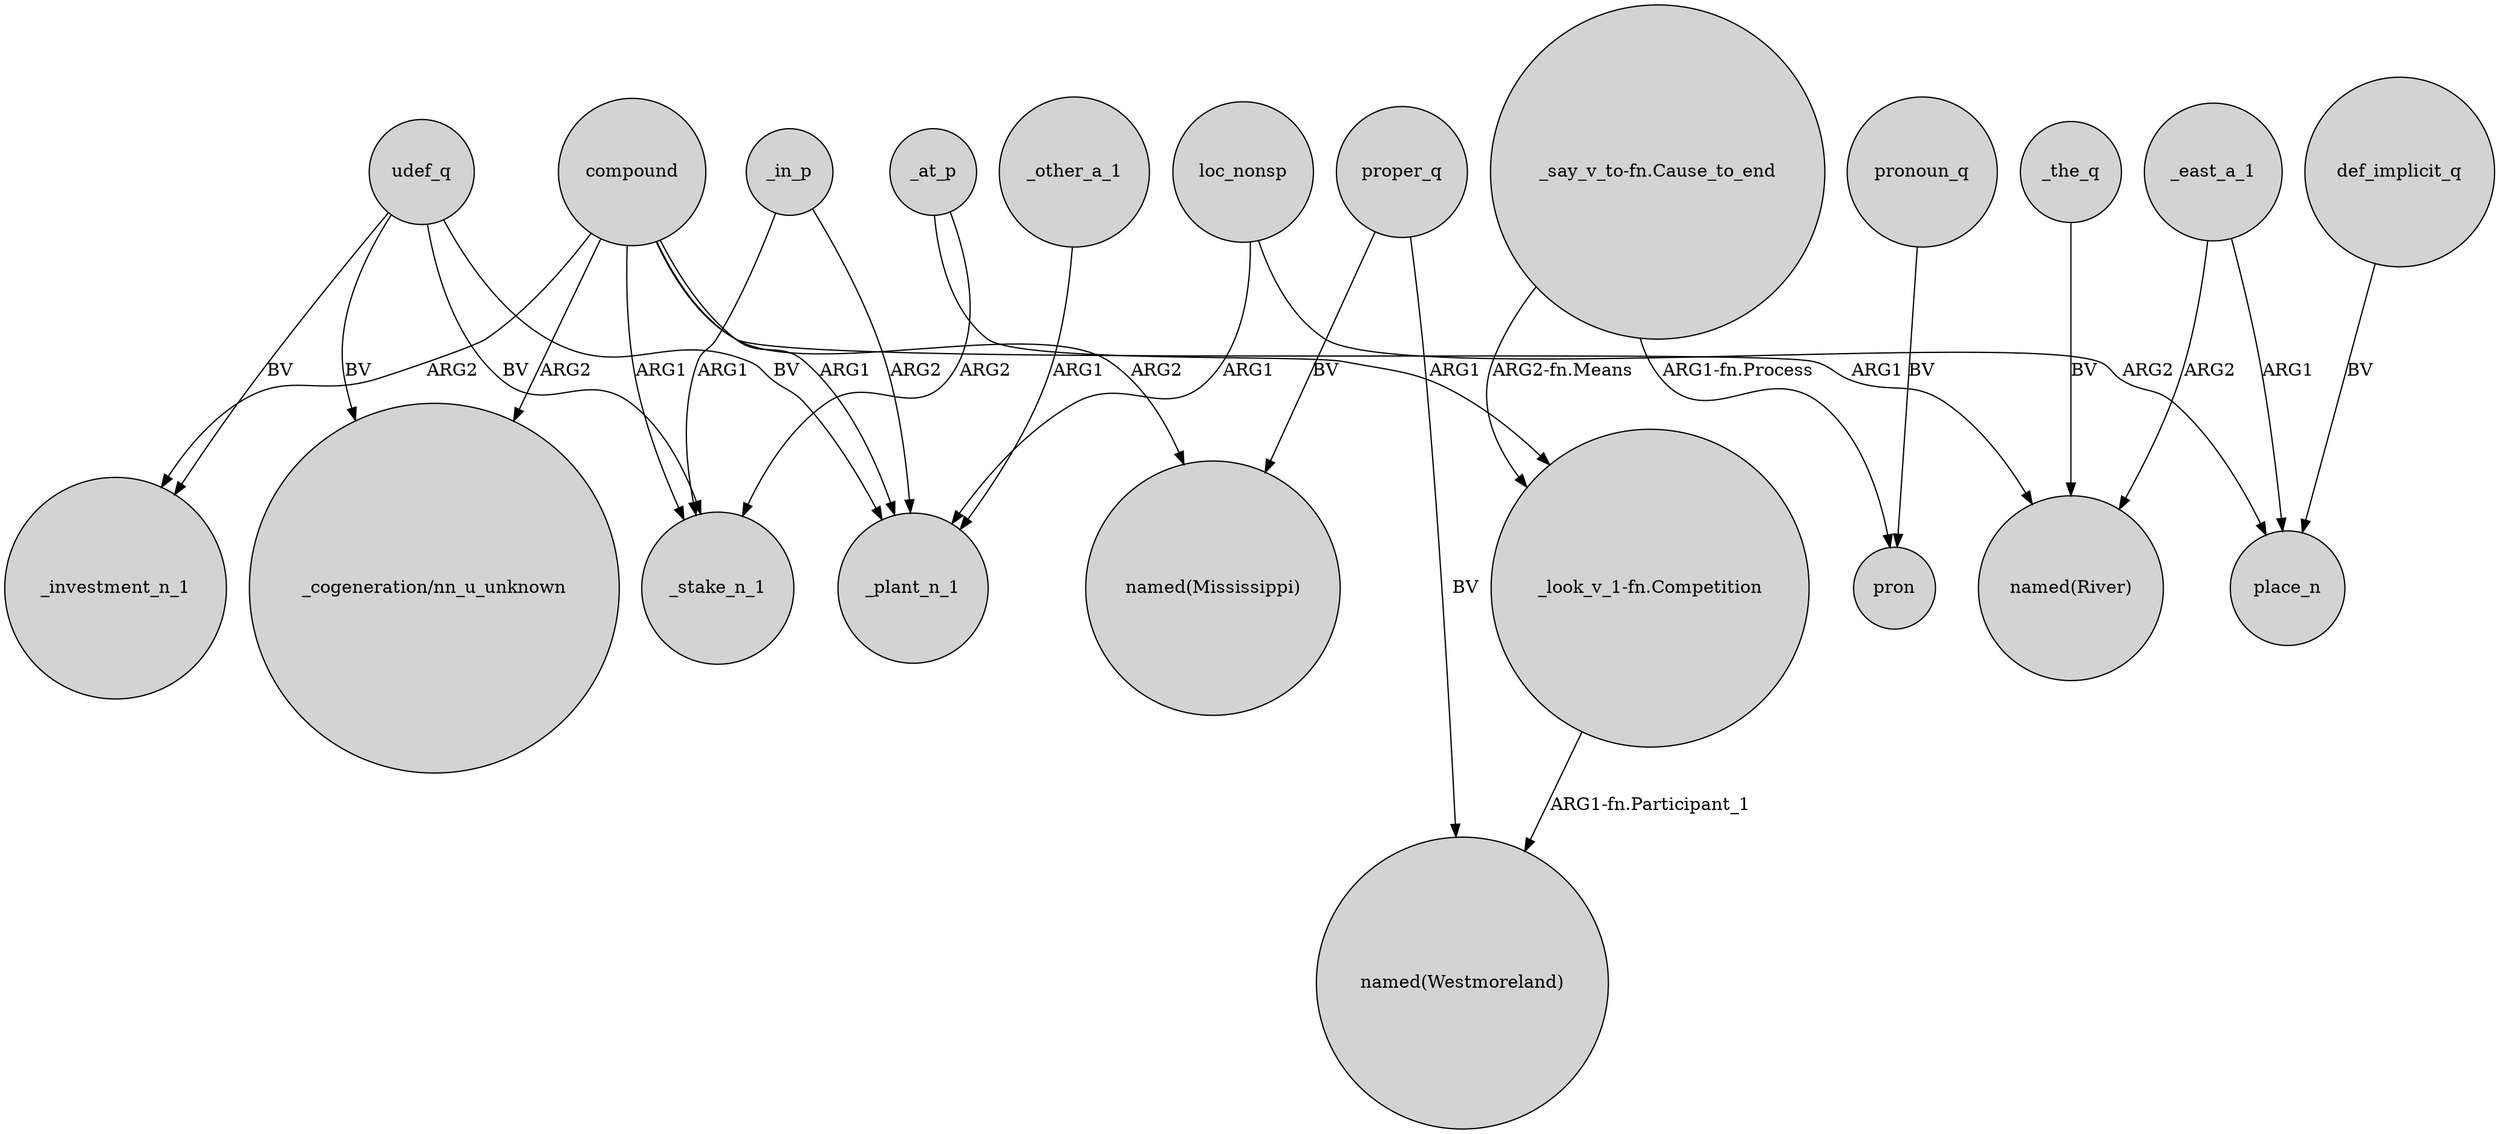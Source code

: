 digraph {
	node [shape=circle style=filled]
	udef_q -> _plant_n_1 [label=BV]
	def_implicit_q -> place_n [label=BV]
	_at_p -> _stake_n_1 [label=ARG2]
	compound -> _investment_n_1 [label=ARG2]
	proper_q -> "named(Mississippi)" [label=BV]
	_east_a_1 -> "named(River)" [label=ARG2]
	_east_a_1 -> place_n [label=ARG1]
	"_say_v_to-fn.Cause_to_end" -> pron [label="ARG1-fn.Process"]
	"_look_v_1-fn.Competition" -> "named(Westmoreland)" [label="ARG1-fn.Participant_1"]
	pronoun_q -> pron [label=BV]
	loc_nonsp -> _plant_n_1 [label=ARG1]
	_in_p -> _plant_n_1 [label=ARG2]
	compound -> "_cogeneration/nn_u_unknown" [label=ARG2]
	compound -> "named(Mississippi)" [label=ARG2]
	compound -> _stake_n_1 [label=ARG1]
	"_say_v_to-fn.Cause_to_end" -> "_look_v_1-fn.Competition" [label="ARG2-fn.Means"]
	udef_q -> _stake_n_1 [label=BV]
	compound -> "named(River)" [label=ARG1]
	udef_q -> _investment_n_1 [label=BV]
	compound -> _plant_n_1 [label=ARG1]
	proper_q -> "named(Westmoreland)" [label=BV]
	loc_nonsp -> place_n [label=ARG2]
	_other_a_1 -> _plant_n_1 [label=ARG1]
	_at_p -> "_look_v_1-fn.Competition" [label=ARG1]
	_in_p -> _stake_n_1 [label=ARG1]
	udef_q -> "_cogeneration/nn_u_unknown" [label=BV]
	_the_q -> "named(River)" [label=BV]
}
